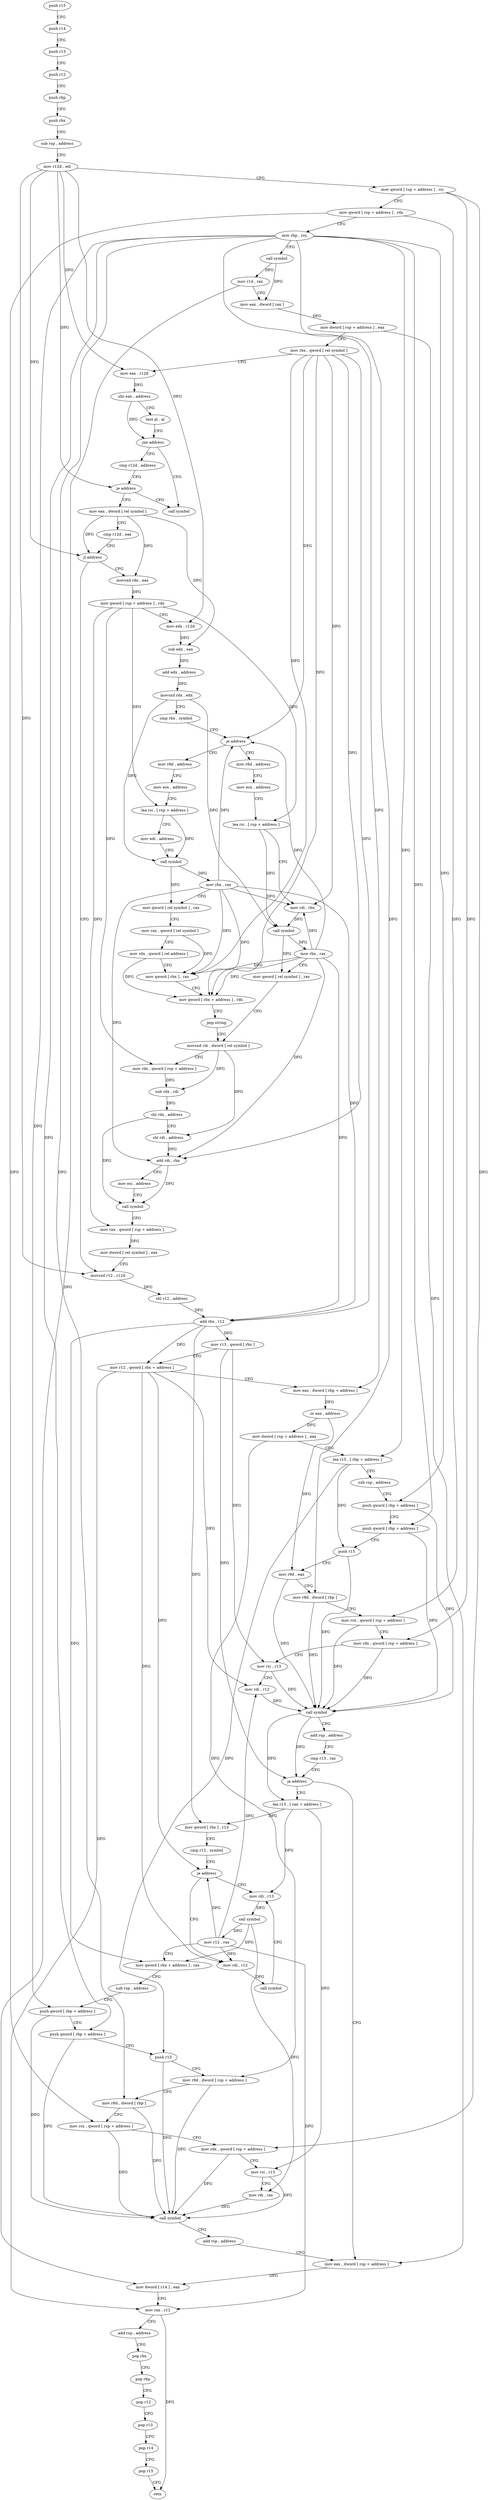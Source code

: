 digraph "func" {
"4243418" [label = "push r15" ]
"4243420" [label = "push r14" ]
"4243422" [label = "push r13" ]
"4243424" [label = "push r12" ]
"4243426" [label = "push rbp" ]
"4243427" [label = "push rbx" ]
"4243428" [label = "sub rsp , address" ]
"4243432" [label = "mov r12d , edi" ]
"4243435" [label = "mov qword [ rsp + address ] , rsi" ]
"4243440" [label = "mov qword [ rsp + address ] , rdx" ]
"4243445" [label = "mov rbp , rcx" ]
"4243448" [label = "call symbol" ]
"4243453" [label = "mov r14 , rax" ]
"4243456" [label = "mov eax , dword [ rax ]" ]
"4243458" [label = "mov dword [ rsp + address ] , eax" ]
"4243462" [label = "mov rbx , qword [ rel symbol ]" ]
"4243469" [label = "mov eax , r12d" ]
"4243472" [label = "shr eax , address" ]
"4243475" [label = "test al , al" ]
"4243477" [label = "jne address" ]
"4243810" [label = "call symbol" ]
"4243483" [label = "cmp r12d , address" ]
"4243490" [label = "je address" ]
"4243496" [label = "mov eax , dword [ rel symbol ]" ]
"4243502" [label = "cmp r12d , eax" ]
"4243505" [label = "jl address" ]
"4243620" [label = "movsxd r12 , r12d" ]
"4243507" [label = "movsxd rdx , eax" ]
"4243623" [label = "shl r12 , address" ]
"4243627" [label = "add rbx , r12" ]
"4243630" [label = "mov r13 , qword [ rbx ]" ]
"4243633" [label = "mov r12 , qword [ rbx + address ]" ]
"4243637" [label = "mov eax , dword [ rbp + address ]" ]
"4243640" [label = "or eax , address" ]
"4243643" [label = "mov dword [ rsp + address ] , eax" ]
"4243647" [label = "lea r15 , [ rbp + address ]" ]
"4243651" [label = "sub rsp , address" ]
"4243655" [label = "push qword [ rbp + address ]" ]
"4243658" [label = "push qword [ rbp + address ]" ]
"4243661" [label = "push r15" ]
"4243663" [label = "mov r9d , eax" ]
"4243666" [label = "mov r8d , dword [ rbp ]" ]
"4243670" [label = "mov rcx , qword [ rsp + address ]" ]
"4243675" [label = "mov rdx , qword [ rsp + address ]" ]
"4243680" [label = "mov rsi , r13" ]
"4243683" [label = "mov rdi , r12" ]
"4243686" [label = "call symbol" ]
"4243691" [label = "add rsp , address" ]
"4243695" [label = "cmp r13 , rax" ]
"4243698" [label = "ja address" ]
"4243785" [label = "mov eax , dword [ rsp + address ]" ]
"4243700" [label = "lea r13 , [ rax + address ]" ]
"4243510" [label = "mov qword [ rsp + address ] , rdx" ]
"4243515" [label = "mov edx , r12d" ]
"4243518" [label = "sub edx , eax" ]
"4243520" [label = "add edx , address" ]
"4243523" [label = "movsxd rdx , edx" ]
"4243526" [label = "cmp rbx , symbol" ]
"4243533" [label = "je address" ]
"4243815" [label = "mov r8d , address" ]
"4243539" [label = "mov r8d , address" ]
"4243789" [label = "mov dword [ r14 ] , eax" ]
"4243792" [label = "mov rax , r12" ]
"4243795" [label = "add rsp , address" ]
"4243799" [label = "pop rbx" ]
"4243800" [label = "pop rbp" ]
"4243801" [label = "pop r12" ]
"4243803" [label = "pop r13" ]
"4243805" [label = "pop r14" ]
"4243807" [label = "pop r15" ]
"4243809" [label = "retn" ]
"4243704" [label = "mov qword [ rbx ] , r13" ]
"4243707" [label = "cmp r12 , symbol" ]
"4243714" [label = "je address" ]
"4243724" [label = "mov rdi , r13" ]
"4243716" [label = "mov rdi , r12" ]
"4243821" [label = "mov ecx , address" ]
"4243826" [label = "lea rsi , [ rsp + address ]" ]
"4243831" [label = "mov edi , address" ]
"4243836" [label = "call symbol" ]
"4243841" [label = "mov rbx , rax" ]
"4243844" [label = "mov qword [ rel symbol ] , rax" ]
"4243851" [label = "mov rax , qword [ rel symbol ]" ]
"4243858" [label = "mov rdx , qword [ rel address ]" ]
"4243865" [label = "mov qword [ rbx ] , rax" ]
"4243868" [label = "mov qword [ rbx + address ] , rdx" ]
"4243872" [label = "jmp string" ]
"4243573" [label = "movsxd rdi , dword [ rel symbol ]" ]
"4243545" [label = "mov ecx , address" ]
"4243550" [label = "lea rsi , [ rsp + address ]" ]
"4243555" [label = "mov rdi , rbx" ]
"4243558" [label = "call symbol" ]
"4243563" [label = "mov rbx , rax" ]
"4243566" [label = "mov qword [ rel symbol ] , rax" ]
"4243727" [label = "call symbol" ]
"4243732" [label = "mov r12 , rax" ]
"4243735" [label = "mov qword [ rbx + address ] , rax" ]
"4243739" [label = "sub rsp , address" ]
"4243743" [label = "push qword [ rbp + address ]" ]
"4243746" [label = "push qword [ rbp + address ]" ]
"4243749" [label = "push r15" ]
"4243751" [label = "mov r9d , dword [ rsp + address ]" ]
"4243756" [label = "mov r8d , dword [ rbp ]" ]
"4243760" [label = "mov rcx , qword [ rsp + address ]" ]
"4243765" [label = "mov rdx , qword [ rsp + address ]" ]
"4243770" [label = "mov rsi , r13" ]
"4243773" [label = "mov rdi , rax" ]
"4243776" [label = "call symbol" ]
"4243781" [label = "add rsp , address" ]
"4243719" [label = "call symbol" ]
"4243580" [label = "mov rdx , qword [ rsp + address ]" ]
"4243585" [label = "sub rdx , rdi" ]
"4243588" [label = "shl rdx , address" ]
"4243592" [label = "shl rdi , address" ]
"4243596" [label = "add rdi , rbx" ]
"4243599" [label = "mov esi , address" ]
"4243604" [label = "call symbol" ]
"4243609" [label = "mov rax , qword [ rsp + address ]" ]
"4243614" [label = "mov dword [ rel symbol ] , eax" ]
"4243418" -> "4243420" [ label = "CFG" ]
"4243420" -> "4243422" [ label = "CFG" ]
"4243422" -> "4243424" [ label = "CFG" ]
"4243424" -> "4243426" [ label = "CFG" ]
"4243426" -> "4243427" [ label = "CFG" ]
"4243427" -> "4243428" [ label = "CFG" ]
"4243428" -> "4243432" [ label = "CFG" ]
"4243432" -> "4243435" [ label = "CFG" ]
"4243432" -> "4243469" [ label = "DFG" ]
"4243432" -> "4243490" [ label = "DFG" ]
"4243432" -> "4243505" [ label = "DFG" ]
"4243432" -> "4243620" [ label = "DFG" ]
"4243432" -> "4243515" [ label = "DFG" ]
"4243435" -> "4243440" [ label = "CFG" ]
"4243435" -> "4243675" [ label = "DFG" ]
"4243435" -> "4243765" [ label = "DFG" ]
"4243440" -> "4243445" [ label = "CFG" ]
"4243440" -> "4243670" [ label = "DFG" ]
"4243440" -> "4243760" [ label = "DFG" ]
"4243445" -> "4243448" [ label = "CFG" ]
"4243445" -> "4243637" [ label = "DFG" ]
"4243445" -> "4243647" [ label = "DFG" ]
"4243445" -> "4243655" [ label = "DFG" ]
"4243445" -> "4243658" [ label = "DFG" ]
"4243445" -> "4243666" [ label = "DFG" ]
"4243445" -> "4243743" [ label = "DFG" ]
"4243445" -> "4243746" [ label = "DFG" ]
"4243445" -> "4243756" [ label = "DFG" ]
"4243448" -> "4243453" [ label = "DFG" ]
"4243448" -> "4243456" [ label = "DFG" ]
"4243453" -> "4243456" [ label = "CFG" ]
"4243453" -> "4243789" [ label = "DFG" ]
"4243456" -> "4243458" [ label = "DFG" ]
"4243458" -> "4243462" [ label = "CFG" ]
"4243458" -> "4243785" [ label = "DFG" ]
"4243462" -> "4243469" [ label = "CFG" ]
"4243462" -> "4243627" [ label = "DFG" ]
"4243462" -> "4243533" [ label = "DFG" ]
"4243462" -> "4243865" [ label = "DFG" ]
"4243462" -> "4243868" [ label = "DFG" ]
"4243462" -> "4243555" [ label = "DFG" ]
"4243462" -> "4243596" [ label = "DFG" ]
"4243469" -> "4243472" [ label = "DFG" ]
"4243472" -> "4243475" [ label = "CFG" ]
"4243472" -> "4243477" [ label = "DFG" ]
"4243475" -> "4243477" [ label = "CFG" ]
"4243477" -> "4243810" [ label = "CFG" ]
"4243477" -> "4243483" [ label = "CFG" ]
"4243483" -> "4243490" [ label = "CFG" ]
"4243490" -> "4243810" [ label = "CFG" ]
"4243490" -> "4243496" [ label = "CFG" ]
"4243496" -> "4243502" [ label = "CFG" ]
"4243496" -> "4243505" [ label = "DFG" ]
"4243496" -> "4243507" [ label = "DFG" ]
"4243496" -> "4243518" [ label = "DFG" ]
"4243502" -> "4243505" [ label = "CFG" ]
"4243505" -> "4243620" [ label = "CFG" ]
"4243505" -> "4243507" [ label = "CFG" ]
"4243620" -> "4243623" [ label = "DFG" ]
"4243507" -> "4243510" [ label = "DFG" ]
"4243623" -> "4243627" [ label = "DFG" ]
"4243627" -> "4243630" [ label = "DFG" ]
"4243627" -> "4243633" [ label = "DFG" ]
"4243627" -> "4243704" [ label = "DFG" ]
"4243627" -> "4243735" [ label = "DFG" ]
"4243630" -> "4243633" [ label = "CFG" ]
"4243630" -> "4243680" [ label = "DFG" ]
"4243630" -> "4243698" [ label = "DFG" ]
"4243633" -> "4243637" [ label = "CFG" ]
"4243633" -> "4243683" [ label = "DFG" ]
"4243633" -> "4243792" [ label = "DFG" ]
"4243633" -> "4243714" [ label = "DFG" ]
"4243633" -> "4243716" [ label = "DFG" ]
"4243637" -> "4243640" [ label = "DFG" ]
"4243640" -> "4243643" [ label = "DFG" ]
"4243640" -> "4243663" [ label = "DFG" ]
"4243643" -> "4243647" [ label = "CFG" ]
"4243643" -> "4243751" [ label = "DFG" ]
"4243647" -> "4243651" [ label = "CFG" ]
"4243647" -> "4243661" [ label = "DFG" ]
"4243647" -> "4243749" [ label = "DFG" ]
"4243651" -> "4243655" [ label = "CFG" ]
"4243655" -> "4243658" [ label = "CFG" ]
"4243655" -> "4243686" [ label = "DFG" ]
"4243658" -> "4243661" [ label = "CFG" ]
"4243658" -> "4243686" [ label = "DFG" ]
"4243661" -> "4243663" [ label = "CFG" ]
"4243661" -> "4243686" [ label = "DFG" ]
"4243663" -> "4243666" [ label = "CFG" ]
"4243663" -> "4243686" [ label = "DFG" ]
"4243666" -> "4243670" [ label = "CFG" ]
"4243666" -> "4243686" [ label = "DFG" ]
"4243670" -> "4243675" [ label = "CFG" ]
"4243670" -> "4243686" [ label = "DFG" ]
"4243675" -> "4243680" [ label = "CFG" ]
"4243675" -> "4243686" [ label = "DFG" ]
"4243680" -> "4243683" [ label = "CFG" ]
"4243680" -> "4243686" [ label = "DFG" ]
"4243683" -> "4243686" [ label = "DFG" ]
"4243686" -> "4243691" [ label = "CFG" ]
"4243686" -> "4243698" [ label = "DFG" ]
"4243686" -> "4243700" [ label = "DFG" ]
"4243691" -> "4243695" [ label = "CFG" ]
"4243695" -> "4243698" [ label = "CFG" ]
"4243698" -> "4243785" [ label = "CFG" ]
"4243698" -> "4243700" [ label = "CFG" ]
"4243785" -> "4243789" [ label = "DFG" ]
"4243700" -> "4243704" [ label = "DFG" ]
"4243700" -> "4243724" [ label = "DFG" ]
"4243700" -> "4243770" [ label = "DFG" ]
"4243510" -> "4243515" [ label = "CFG" ]
"4243510" -> "4243580" [ label = "DFG" ]
"4243510" -> "4243609" [ label = "DFG" ]
"4243510" -> "4243826" [ label = "DFG" ]
"4243510" -> "4243550" [ label = "DFG" ]
"4243515" -> "4243518" [ label = "DFG" ]
"4243518" -> "4243520" [ label = "DFG" ]
"4243520" -> "4243523" [ label = "DFG" ]
"4243523" -> "4243526" [ label = "CFG" ]
"4243523" -> "4243836" [ label = "DFG" ]
"4243523" -> "4243558" [ label = "DFG" ]
"4243526" -> "4243533" [ label = "CFG" ]
"4243533" -> "4243815" [ label = "CFG" ]
"4243533" -> "4243539" [ label = "CFG" ]
"4243815" -> "4243821" [ label = "CFG" ]
"4243539" -> "4243545" [ label = "CFG" ]
"4243789" -> "4243792" [ label = "CFG" ]
"4243792" -> "4243795" [ label = "CFG" ]
"4243792" -> "4243809" [ label = "DFG" ]
"4243795" -> "4243799" [ label = "CFG" ]
"4243799" -> "4243800" [ label = "CFG" ]
"4243800" -> "4243801" [ label = "CFG" ]
"4243801" -> "4243803" [ label = "CFG" ]
"4243803" -> "4243805" [ label = "CFG" ]
"4243805" -> "4243807" [ label = "CFG" ]
"4243807" -> "4243809" [ label = "CFG" ]
"4243704" -> "4243707" [ label = "CFG" ]
"4243707" -> "4243714" [ label = "CFG" ]
"4243714" -> "4243724" [ label = "CFG" ]
"4243714" -> "4243716" [ label = "CFG" ]
"4243724" -> "4243727" [ label = "DFG" ]
"4243716" -> "4243719" [ label = "DFG" ]
"4243821" -> "4243826" [ label = "CFG" ]
"4243826" -> "4243831" [ label = "CFG" ]
"4243826" -> "4243836" [ label = "DFG" ]
"4243831" -> "4243836" [ label = "CFG" ]
"4243836" -> "4243841" [ label = "DFG" ]
"4243836" -> "4243844" [ label = "DFG" ]
"4243841" -> "4243844" [ label = "CFG" ]
"4243841" -> "4243533" [ label = "DFG" ]
"4243841" -> "4243627" [ label = "DFG" ]
"4243841" -> "4243865" [ label = "DFG" ]
"4243841" -> "4243868" [ label = "DFG" ]
"4243841" -> "4243555" [ label = "DFG" ]
"4243841" -> "4243596" [ label = "DFG" ]
"4243844" -> "4243851" [ label = "CFG" ]
"4243851" -> "4243858" [ label = "CFG" ]
"4243851" -> "4243865" [ label = "DFG" ]
"4243858" -> "4243865" [ label = "CFG" ]
"4243858" -> "4243868" [ label = "DFG" ]
"4243865" -> "4243868" [ label = "CFG" ]
"4243868" -> "4243872" [ label = "CFG" ]
"4243872" -> "4243573" [ label = "CFG" ]
"4243573" -> "4243580" [ label = "CFG" ]
"4243573" -> "4243585" [ label = "DFG" ]
"4243573" -> "4243592" [ label = "DFG" ]
"4243545" -> "4243550" [ label = "CFG" ]
"4243550" -> "4243555" [ label = "CFG" ]
"4243550" -> "4243558" [ label = "DFG" ]
"4243555" -> "4243558" [ label = "DFG" ]
"4243558" -> "4243563" [ label = "DFG" ]
"4243558" -> "4243566" [ label = "DFG" ]
"4243563" -> "4243566" [ label = "CFG" ]
"4243563" -> "4243533" [ label = "DFG" ]
"4243563" -> "4243555" [ label = "DFG" ]
"4243563" -> "4243627" [ label = "DFG" ]
"4243563" -> "4243865" [ label = "DFG" ]
"4243563" -> "4243868" [ label = "DFG" ]
"4243563" -> "4243596" [ label = "DFG" ]
"4243566" -> "4243573" [ label = "CFG" ]
"4243727" -> "4243732" [ label = "DFG" ]
"4243727" -> "4243735" [ label = "DFG" ]
"4243727" -> "4243773" [ label = "DFG" ]
"4243732" -> "4243735" [ label = "CFG" ]
"4243732" -> "4243683" [ label = "DFG" ]
"4243732" -> "4243792" [ label = "DFG" ]
"4243732" -> "4243714" [ label = "DFG" ]
"4243732" -> "4243716" [ label = "DFG" ]
"4243735" -> "4243739" [ label = "CFG" ]
"4243739" -> "4243743" [ label = "CFG" ]
"4243743" -> "4243746" [ label = "CFG" ]
"4243743" -> "4243776" [ label = "DFG" ]
"4243746" -> "4243749" [ label = "CFG" ]
"4243746" -> "4243776" [ label = "DFG" ]
"4243749" -> "4243751" [ label = "CFG" ]
"4243749" -> "4243776" [ label = "DFG" ]
"4243751" -> "4243756" [ label = "CFG" ]
"4243751" -> "4243776" [ label = "DFG" ]
"4243756" -> "4243760" [ label = "CFG" ]
"4243756" -> "4243776" [ label = "DFG" ]
"4243760" -> "4243765" [ label = "CFG" ]
"4243760" -> "4243776" [ label = "DFG" ]
"4243765" -> "4243770" [ label = "CFG" ]
"4243765" -> "4243776" [ label = "DFG" ]
"4243770" -> "4243773" [ label = "CFG" ]
"4243770" -> "4243776" [ label = "DFG" ]
"4243773" -> "4243776" [ label = "DFG" ]
"4243776" -> "4243781" [ label = "CFG" ]
"4243781" -> "4243785" [ label = "CFG" ]
"4243719" -> "4243724" [ label = "CFG" ]
"4243580" -> "4243585" [ label = "DFG" ]
"4243585" -> "4243588" [ label = "DFG" ]
"4243588" -> "4243592" [ label = "CFG" ]
"4243588" -> "4243604" [ label = "DFG" ]
"4243592" -> "4243596" [ label = "DFG" ]
"4243596" -> "4243599" [ label = "CFG" ]
"4243596" -> "4243604" [ label = "DFG" ]
"4243599" -> "4243604" [ label = "CFG" ]
"4243604" -> "4243609" [ label = "CFG" ]
"4243609" -> "4243614" [ label = "DFG" ]
"4243614" -> "4243620" [ label = "CFG" ]
}
